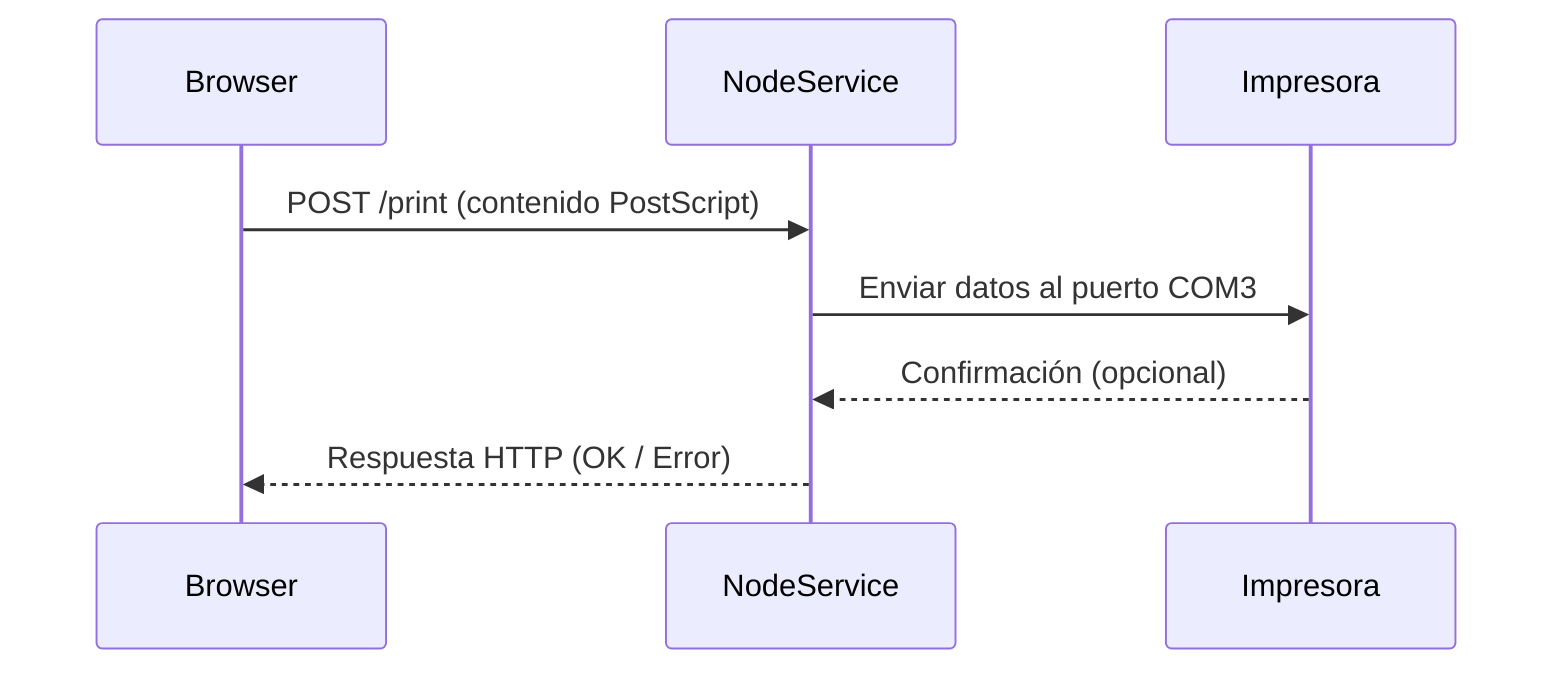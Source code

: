 sequenceDiagram
    participant Browser
    participant NodeService
    participant Impresora

    Browser->>NodeService: POST /print (contenido PostScript)
    NodeService->>Impresora: Enviar datos al puerto COM3
    Impresora-->>NodeService: Confirmación (opcional)
    NodeService-->>Browser: Respuesta HTTP (OK / Error)